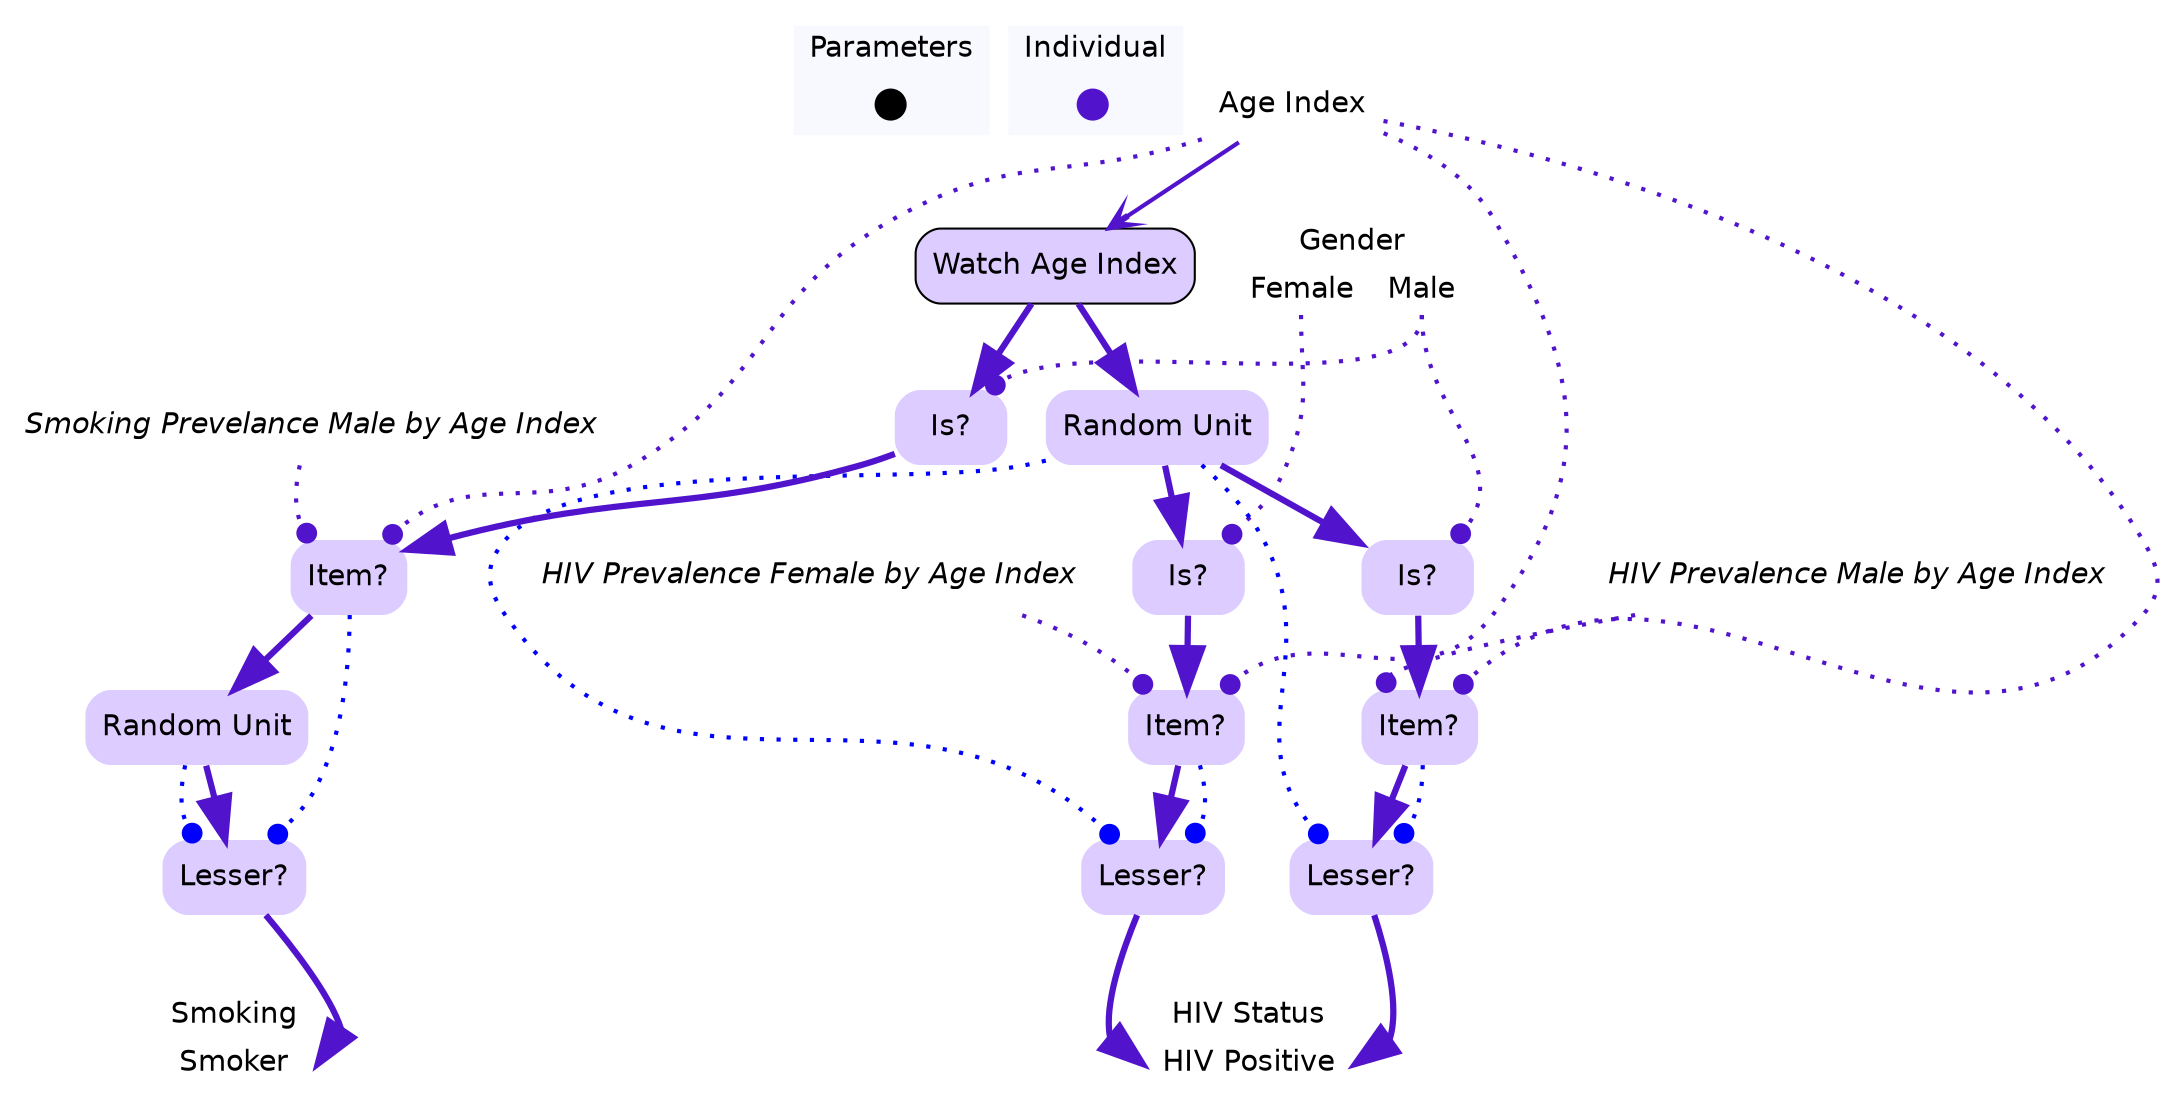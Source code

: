 digraph watchAgeIndex {

	subgraph clustercontextKey {
		fontname=Helvetica;
		label="Parameters";
		style="filled";
		fillcolor=ghostwhite;
		color=white;
		labeljust=l;
		contextOverview [style=filled,shape=point,fixedsize=true,width=.2,height=.2,fontcolor=white,color="black",label=""];
	}
	subgraph clusterindividualKey {
		fontname=Helvetica;
		nodesep=0.1;
		style="filled";
		fillcolor=ghostwhite;
		label="Individual";
		color=white;
		labeljust=l;
		watchAgeIndexOverview [fontname=Helvetica,style=filled,shape=point,fixedsize=true,width=.2,height=.2,fontcolor=white,color="0.722, 0.9 , 0.8",label="",URL="individual__Overview.svg"];

	}
		individualgenderRecord [shape=record,fontname=Helvetica,style=filled,color=none,fillcolor=white,label="{<individualgender> Gender | {<individualgenderfemale> Female|<individualgendermale> Male}}"];
		individualsmokingRecord [shape=record,fontname=Helvetica,style=filled,color=none,fillcolor=white,label="{<individualsmoking> Smoking | {<individualsmokingsmoker> Smoker}}"];
		individualhIVStatusRecord [shape=record,fontname=Helvetica,style=filled,color=none,fillcolor=white,label="{<individualhIVStatus> HIV Status | {<individualhIVStatushIVPositive> HIV Positive}}"];
		individualsmokingRecord [shape=record,fontname=Helvetica,style=filled,color=none,fillcolor=white,label="{<individualsmoking> Smoking | {<individualsmokingsmoker> Smoker}}"];
		individualageIndex [shape=none,fontsize=14,style="filled",fontname=Helvetica,color=none,fillcolor=white,label="Age Index"];
		tBmodelhIVPrevalenceMalebyAgeIndex [shape=none,fontsize=14,style="filled",fontname=Helvetica,color=none,fillcolor=white,label=<<i>HIV Prevalence Male by Age Index</i>>];
		tBmodelhIVPrevalenceFemalebyAgeIndex [shape=none,fontsize=14,style="filled",fontname=Helvetica,color=none,fillcolor=white,label=<<i>HIV Prevalence Female by Age Index</i>>];
		tBmodelsmokingPrevelanceMalebyAgeIndex [shape=none,fontsize=14,style="filled",fontname=Helvetica,color=none,fillcolor=white,label=<<i>Smoking Prevelance Male by Age Index</i>>];
		individualhIVStatusRecord [shape=record,fontname=Helvetica,style=filled,color=none,fillcolor=white,label="{<individualhIVStatus> HIV Status | {<individualhIVStatushIVPositive> HIV Positive}}"];
		individualageIndex [shape=none,fontsize=14,style="filled",fontname=Helvetica,color=none,fillcolor=white,label="Age Index"];

//subgraph clusterwatchAgeIndex {
	//style=filled;
	//color=white;
	//fillcolor="0.0, 0.0, 0.98";
		watchAgeIndex [shape=box,style="rounded,filled",fontname=Helvetica,color=black,fillcolor="0.722, 0.2, 1.0",label="Watch Age Index",URL="individual_watchAgeIndex.svg"];
		individualageIndex ->  watchAgeIndex [color="0.722, 0.9 , 0.8",penwidth=2.0,arrowhead=vee];
	watchAgeIndex ->  hIVDraw [color="0.722, 0.9 , 0.8",penwidth=3.0,arrowsize=2.0];
	watchAgeIndex ->  genderIdenticalMaleQueryCopy [color="0.722, 0.9 , 0.8",penwidth=3.0,arrowsize=2.0];
		smokingDraw [shape=none,style="rounded,filled",fontname=Helvetica,color="0.722, 0.2, 1.0",label="Random Unit"];
	smokingDraw ->  smokingDrawLesserItem_SmokingPrevelanceMalebyAgeIndexAgeIndex_Query [color="0.722, 0.9 , 0.8",penwidth=3.0,arrowsize=2.0];
		genderIdenticalMale [shape=none,style="rounded,filled",fontname=Helvetica,color="0.722, 0.2, 1.0",label="Is?"];
	genderIdenticalMale ->  item_HIVPrevalenceMalebyAgeIndexAgeIndex_ [color="0.722, 0.9 , 0.8",penwidth=3.0,arrowsize=2.0];
		item_HIVPrevalenceMalebyAgeIndexAgeIndex_ [shape=none,style="rounded,filled",fontname=Helvetica,color="0.722, 0.2, 1.0",label="Item?"];
	item_HIVPrevalenceMalebyAgeIndexAgeIndex_ ->  hIVDrawLesserItem_HIVPrevalenceMalebyAgeIndexAgeIndex_Query [color="0.722, 0.9 , 0.8",penwidth=3.0,arrowsize=2.0];
		item_HIVPrevalenceFemalebyAgeIndexAgeIndex_ [shape=none,style="rounded,filled",fontname=Helvetica,color="0.722, 0.2, 1.0",label="Item?"];
	item_HIVPrevalenceFemalebyAgeIndexAgeIndex_ ->  hIVDrawLesserItem_HIVPrevalenceFemalebyAgeIndexAgeIndex_Query [color="0.722, 0.9 , 0.8",penwidth=3.0,arrowsize=2.0];
		hIVDraw [shape=none,style="rounded,filled",fontname=Helvetica,color="0.722, 0.2, 1.0",label="Random Unit"];
	hIVDraw ->  genderIdenticalFemaleQueryCopy [color="0.722, 0.9 , 0.8",penwidth=3.0,arrowsize=2.0];
	hIVDraw ->  genderIdenticalMale [color="0.722, 0.9 , 0.8",penwidth=3.0,arrowsize=2.0];
		genderIdenticalFemaleQueryCopy [shape=none,style="rounded,filled",fontname=Helvetica,color="0.722, 0.2, 1.0",label="Is?"];
	genderIdenticalFemaleQueryCopy ->  item_HIVPrevalenceFemalebyAgeIndexAgeIndex_ [color="0.722, 0.9 , 0.8",penwidth=3.0,arrowsize=2.0];
		smokingDrawLesserItem_SmokingPrevelanceMalebyAgeIndexAgeIndex_Query [shape=none,style="rounded,filled",fontname=Helvetica,color="0.722, 0.2, 1.0",label="Lesser?"];
			smokingDrawLesserItem_SmokingPrevelanceMalebyAgeIndexAgeIndex_Query ->  individualsmokingRecord:individualsmokingsmoker [color="0.722, 0.9 , 0.8",penwidth=3.0,arrowsize=2.0];
		item_SmokingPrevelanceMalebyAgeIndexAgeIndex_ [shape=none,style="rounded,filled",fontname=Helvetica,color="0.722, 0.2, 1.0",label="Item?"];
	item_SmokingPrevelanceMalebyAgeIndexAgeIndex_ ->  smokingDraw [color="0.722, 0.9 , 0.8",penwidth=3.0,arrowsize=2.0];
		genderIdenticalMaleQueryCopy [shape=none,style="rounded,filled",fontname=Helvetica,color="0.722, 0.2, 1.0",label="Is?"];
	genderIdenticalMaleQueryCopy ->  item_SmokingPrevelanceMalebyAgeIndexAgeIndex_ [color="0.722, 0.9 , 0.8",penwidth=3.0,arrowsize=2.0];
		hIVDrawLesserItem_HIVPrevalenceMalebyAgeIndexAgeIndex_Query [shape=none,style="rounded,filled",fontname=Helvetica,color="0.722, 0.2, 1.0",label="Lesser?"];
			hIVDrawLesserItem_HIVPrevalenceMalebyAgeIndexAgeIndex_Query ->  individualhIVStatusRecord:individualhIVStatushIVPositive [color="0.722, 0.9 , 0.8",penwidth=3.0,arrowsize=2.0];
		hIVDrawLesserItem_HIVPrevalenceFemalebyAgeIndexAgeIndex_Query [shape=none,style="rounded,filled",fontname=Helvetica,color="0.722, 0.2, 1.0",label="Lesser?"];
			hIVDrawLesserItem_HIVPrevalenceFemalebyAgeIndexAgeIndex_Query ->  individualhIVStatusRecord:individualhIVStatushIVPositive [color="0.722, 0.9 , 0.8",penwidth=3.0,arrowsize=2.0];
//}
		individualgenderRecord:individualgendermale -> genderIdenticalMale:ne [style=dotted,arrowhead=dot,color="0.722, 0.9 , 0.8",penwidth=2.0];
		tBmodelhIVPrevalenceMalebyAgeIndex -> item_HIVPrevalenceMalebyAgeIndexAgeIndex_:nw [style=dotted,arrowhead=dot,color="0.722, 0.9 , 0.8",penwidth=2.0];
		individualageIndex -> item_HIVPrevalenceMalebyAgeIndexAgeIndex_:ne [style=dotted,arrowhead=dot,color="0.722, 0.9 , 0.8",penwidth=2.0];
		tBmodelhIVPrevalenceFemalebyAgeIndex -> item_HIVPrevalenceFemalebyAgeIndexAgeIndex_:nw [style=dotted,arrowhead=dot,color="0.722, 0.9 , 0.8",penwidth=2.0];
		individualageIndex -> item_HIVPrevalenceFemalebyAgeIndexAgeIndex_:ne [style=dotted,arrowhead=dot,color="0.722, 0.9 , 0.8",penwidth=2.0];
		individualgenderRecord:individualgenderfemale -> genderIdenticalFemaleQueryCopy:ne [style=dotted,arrowhead=dot,color="0.722, 0.9 , 0.8",penwidth=2.0];
		smokingDraw -> smokingDrawLesserItem_SmokingPrevelanceMalebyAgeIndexAgeIndex_Query:nw [style=dotted,arrowhead=dot,color=blue,penwidth=2.0];
		item_SmokingPrevelanceMalebyAgeIndexAgeIndex_ -> smokingDrawLesserItem_SmokingPrevelanceMalebyAgeIndexAgeIndex_Query:ne [style=dotted,arrowhead=dot,color=blue,penwidth=2.0];
		tBmodelsmokingPrevelanceMalebyAgeIndex -> item_SmokingPrevelanceMalebyAgeIndexAgeIndex_:nw [style=dotted,arrowhead=dot,color="0.722, 0.9 , 0.8",penwidth=2.0];
		individualageIndex -> item_SmokingPrevelanceMalebyAgeIndexAgeIndex_:ne [style=dotted,arrowhead=dot,color="0.722, 0.9 , 0.8",penwidth=2.0];
		individualgenderRecord:individualgendermale -> genderIdenticalMaleQueryCopy:ne [style=dotted,arrowhead=dot,color="0.722, 0.9 , 0.8",penwidth=2.0];
		hIVDraw -> hIVDrawLesserItem_HIVPrevalenceMalebyAgeIndexAgeIndex_Query:nw [style=dotted,arrowhead=dot,color=blue,penwidth=2.0];
		item_HIVPrevalenceMalebyAgeIndexAgeIndex_ -> hIVDrawLesserItem_HIVPrevalenceMalebyAgeIndexAgeIndex_Query:ne [style=dotted,arrowhead=dot,color=blue,penwidth=2.0];
		hIVDraw -> hIVDrawLesserItem_HIVPrevalenceFemalebyAgeIndexAgeIndex_Query:nw [style=dotted,arrowhead=dot,color=blue,penwidth=2.0];
		item_HIVPrevalenceFemalebyAgeIndexAgeIndex_ -> hIVDrawLesserItem_HIVPrevalenceFemalebyAgeIndexAgeIndex_Query:ne [style=dotted,arrowhead=dot,color=blue,penwidth=2.0];
}
